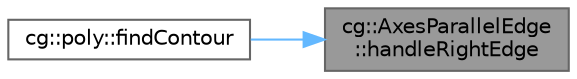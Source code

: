 digraph "cg::AxesParallelEdge::handleRightEdge"
{
 // LATEX_PDF_SIZE
  bgcolor="transparent";
  edge [fontname=Helvetica,fontsize=10,labelfontname=Helvetica,labelfontsize=10];
  node [fontname=Helvetica,fontsize=10,shape=box,height=0.2,width=0.4];
  rankdir="RL";
  Node1 [id="Node000001",label="cg::AxesParallelEdge\l::handleRightEdge",height=0.2,width=0.4,color="gray40", fillcolor="grey60", style="filled", fontcolor="black",tooltip=" "];
  Node1 -> Node2 [id="edge1_Node000001_Node000002",dir="back",color="steelblue1",style="solid",tooltip=" "];
  Node2 [id="Node000002",label="cg::poly::findContour",height=0.2,width=0.4,color="grey40", fillcolor="white", style="filled",URL="$namespacecg_1_1poly.html#a3794d6f3ebb71b15e30e629b11103db3",tooltip=" "];
}
